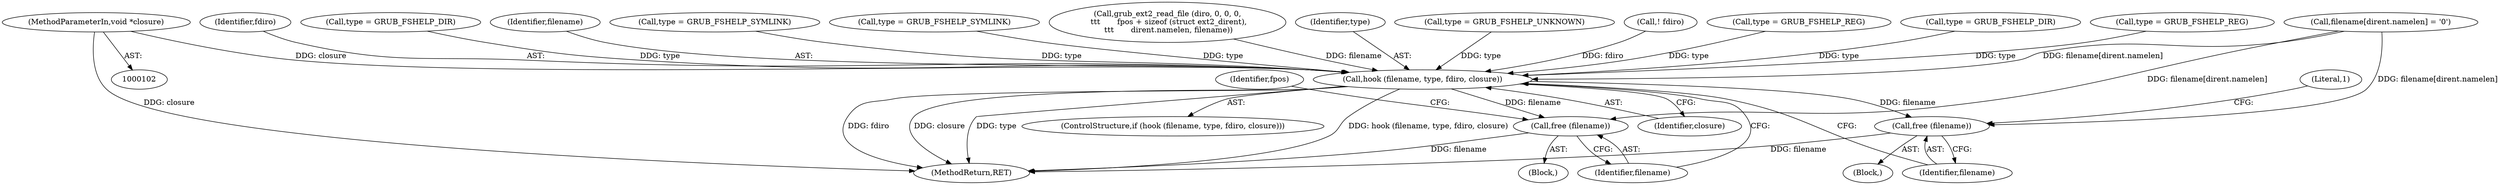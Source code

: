 digraph "0_radare2_796dd28aaa6b9fa76d99c42c4d5ff8b257cc2191_0@pointer" {
"1000105" [label="(MethodParameterIn,void *closure)"];
"1000370" [label="(Call,hook (filename, type, fdiro, closure))"];
"1000376" [label="(Call,free (filename))"];
"1000380" [label="(Call,free (filename))"];
"1000375" [label="(Block,)"];
"1000373" [label="(Identifier,fdiro)"];
"1000374" [label="(Identifier,closure)"];
"1000336" [label="(Call,type = GRUB_FSHELP_DIR)"];
"1000371" [label="(Identifier,filename)"];
"1000351" [label="(Call,type = GRUB_FSHELP_SYMLINK)"];
"1000181" [label="(Block,)"];
"1000249" [label="(Call,filename[dirent.namelen] = '\0')"];
"1000105" [label="(MethodParameterIn,void *closure)"];
"1000376" [label="(Call,free (filename))"];
"1000370" [label="(Call,hook (filename, type, fdiro, closure))"];
"1000380" [label="(Call,free (filename))"];
"1000284" [label="(Call,type = GRUB_FSHELP_SYMLINK)"];
"1000201" [label="(Call,grub_ext2_read_file (diro, 0, 0, 0,\n \t\t\t       fpos + sizeof (struct ext2_dirent),\n \t\t\t       dirent.namelen, filename))"];
"1000372" [label="(Identifier,type)"];
"1000193" [label="(Call,type = GRUB_FSHELP_UNKNOWN)"];
"1000227" [label="(Call,! fdiro)"];
"1000383" [label="(Identifier,fpos)"];
"1000366" [label="(Call,type = GRUB_FSHELP_REG)"];
"1000377" [label="(Identifier,filename)"];
"1000381" [label="(Identifier,filename)"];
"1000369" [label="(ControlStructure,if (hook (filename, type, fdiro, closure)))"];
"1000379" [label="(Literal,1)"];
"1000274" [label="(Call,type = GRUB_FSHELP_DIR)"];
"1000294" [label="(Call,type = GRUB_FSHELP_REG)"];
"1000390" [label="(MethodReturn,RET)"];
"1000105" -> "1000102"  [label="AST: "];
"1000105" -> "1000390"  [label="DDG: closure"];
"1000105" -> "1000370"  [label="DDG: closure"];
"1000370" -> "1000369"  [label="AST: "];
"1000370" -> "1000374"  [label="CFG: "];
"1000371" -> "1000370"  [label="AST: "];
"1000372" -> "1000370"  [label="AST: "];
"1000373" -> "1000370"  [label="AST: "];
"1000374" -> "1000370"  [label="AST: "];
"1000377" -> "1000370"  [label="CFG: "];
"1000381" -> "1000370"  [label="CFG: "];
"1000370" -> "1000390"  [label="DDG: hook (filename, type, fdiro, closure)"];
"1000370" -> "1000390"  [label="DDG: fdiro"];
"1000370" -> "1000390"  [label="DDG: type"];
"1000370" -> "1000390"  [label="DDG: closure"];
"1000201" -> "1000370"  [label="DDG: filename"];
"1000249" -> "1000370"  [label="DDG: filename[dirent.namelen]"];
"1000193" -> "1000370"  [label="DDG: type"];
"1000284" -> "1000370"  [label="DDG: type"];
"1000274" -> "1000370"  [label="DDG: type"];
"1000366" -> "1000370"  [label="DDG: type"];
"1000294" -> "1000370"  [label="DDG: type"];
"1000351" -> "1000370"  [label="DDG: type"];
"1000336" -> "1000370"  [label="DDG: type"];
"1000227" -> "1000370"  [label="DDG: fdiro"];
"1000370" -> "1000376"  [label="DDG: filename"];
"1000370" -> "1000380"  [label="DDG: filename"];
"1000376" -> "1000375"  [label="AST: "];
"1000376" -> "1000377"  [label="CFG: "];
"1000377" -> "1000376"  [label="AST: "];
"1000379" -> "1000376"  [label="CFG: "];
"1000376" -> "1000390"  [label="DDG: filename"];
"1000249" -> "1000376"  [label="DDG: filename[dirent.namelen]"];
"1000380" -> "1000181"  [label="AST: "];
"1000380" -> "1000381"  [label="CFG: "];
"1000381" -> "1000380"  [label="AST: "];
"1000383" -> "1000380"  [label="CFG: "];
"1000380" -> "1000390"  [label="DDG: filename"];
"1000249" -> "1000380"  [label="DDG: filename[dirent.namelen]"];
}
